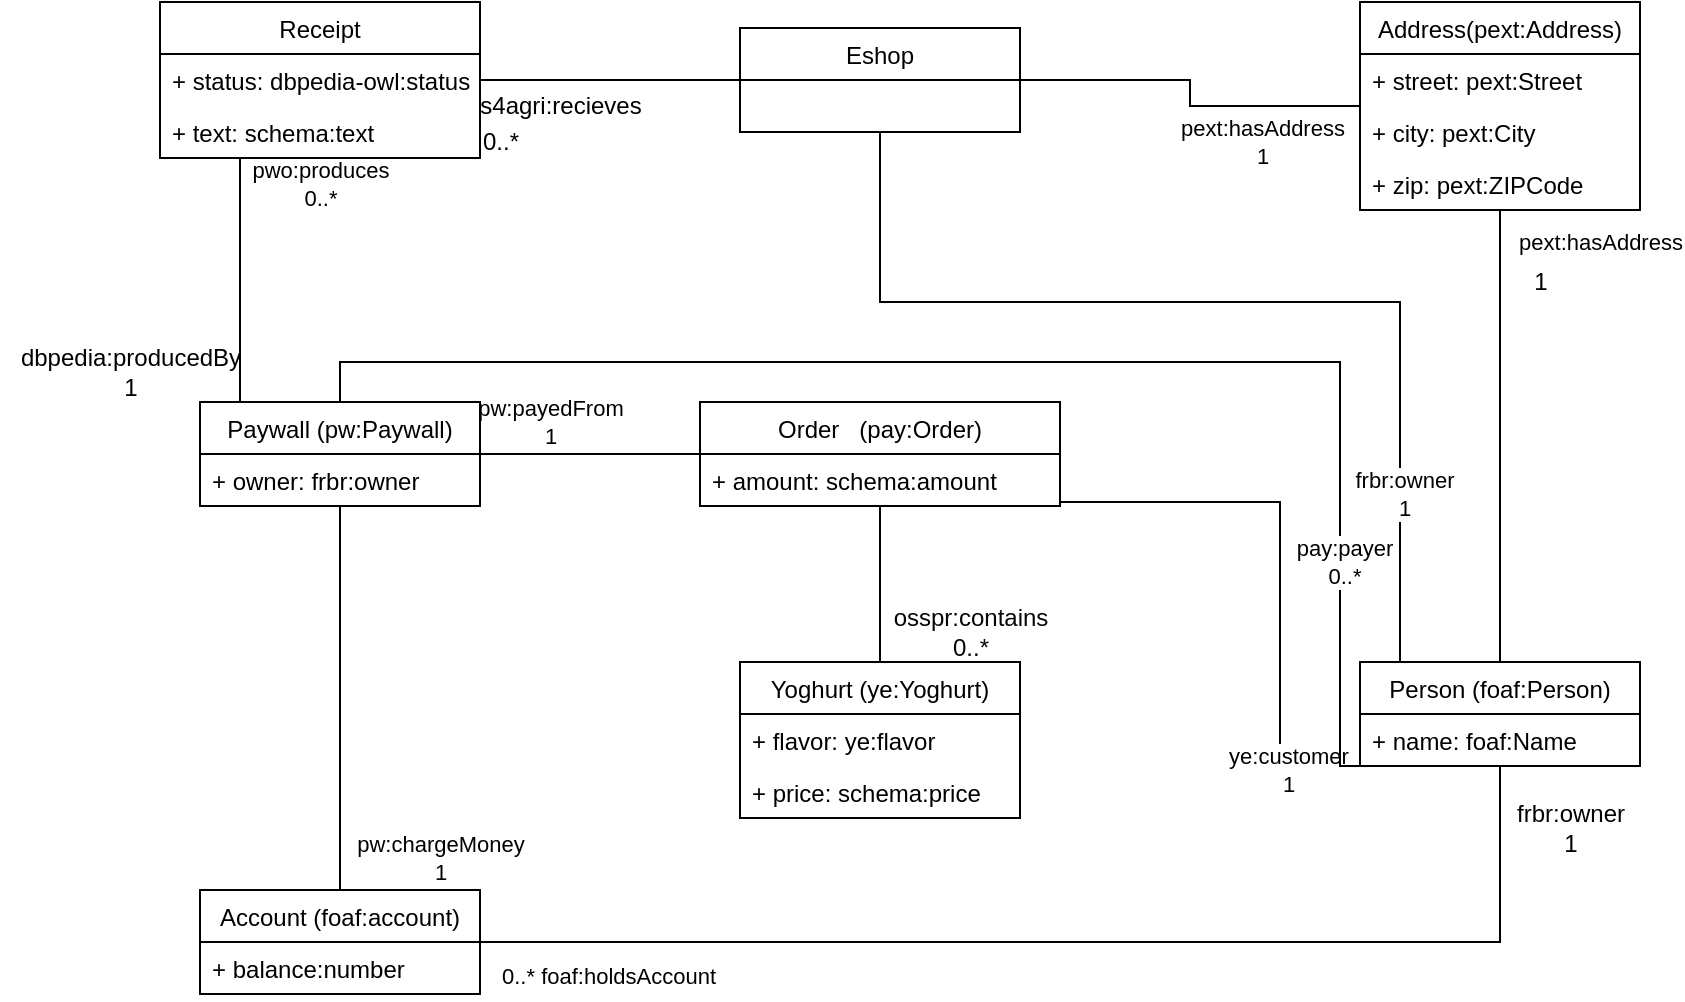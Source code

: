 <mxfile version="14.6.13" type="device"><diagram id="iH3Hz4BsVpQQMrgSy0bL" name="Page-1"><mxGraphModel dx="2576" dy="800" grid="1" gridSize="10" guides="1" tooltips="1" connect="1" arrows="1" fold="1" page="1" pageScale="1" pageWidth="1200" pageHeight="1600" math="0" shadow="0"><root><mxCell id="0"/><mxCell id="1" parent="0"/><mxCell id="rYzeqXxMH45nVFzDTZcA-62" style="edgeStyle=orthogonalEdgeStyle;rounded=0;orthogonalLoop=1;jettySize=auto;html=1;fontColor=none;endArrow=none;endFill=0;" parent="1" source="rYzeqXxMH45nVFzDTZcA-1" target="rYzeqXxMH45nVFzDTZcA-22" edge="1"><mxGeometry relative="1" as="geometry"/></mxCell><mxCell id="rYzeqXxMH45nVFzDTZcA-63" value="&lt;div&gt;pw:payedFrom&lt;/div&gt;&lt;div&gt;&lt;font color=&quot;#E6D0DE&quot;&gt;&lt;font color=&quot;#000000&quot;&gt;1&lt;/font&gt;&lt;br&gt;&lt;/font&gt;&lt;/div&gt;" style="edgeLabel;html=1;align=center;verticalAlign=middle;resizable=0;points=[];fontColor=none;" parent="rYzeqXxMH45nVFzDTZcA-62" vertex="1" connectable="0"><mxGeometry x="0.233" relative="1" as="geometry"><mxPoint x="-7" y="-16" as="offset"/></mxGeometry></mxCell><mxCell id="rYzeqXxMH45nVFzDTZcA-1" value="Order   (pay:Order)" style="swimlane;fontStyle=0;childLayout=stackLayout;horizontal=1;startSize=26;fillColor=none;horizontalStack=0;resizeParent=1;resizeParentMax=0;resizeLast=0;collapsible=1;marginBottom=0;" parent="1" vertex="1"><mxGeometry x="330" y="240" width="180" height="52" as="geometry"/></mxCell><mxCell id="rYzeqXxMH45nVFzDTZcA-3" value="+ amount: schema:amount" style="text;strokeColor=none;fillColor=none;align=left;verticalAlign=top;spacingLeft=4;spacingRight=4;overflow=hidden;rotatable=0;points=[[0,0.5],[1,0.5]];portConstraint=eastwest;" parent="rYzeqXxMH45nVFzDTZcA-1" vertex="1"><mxGeometry y="26" width="180" height="26" as="geometry"/></mxCell><mxCell id="rYzeqXxMH45nVFzDTZcA-44" style="edgeStyle=orthogonalEdgeStyle;rounded=0;orthogonalLoop=1;jettySize=auto;html=1;endArrow=none;endFill=0;" parent="1" source="rYzeqXxMH45nVFzDTZcA-5" target="rYzeqXxMH45nVFzDTZcA-14" edge="1"><mxGeometry relative="1" as="geometry"/></mxCell><mxCell id="rYzeqXxMH45nVFzDTZcA-45" value="pext:hasAddress" style="edgeLabel;html=1;align=center;verticalAlign=middle;resizable=0;points=[];" parent="rYzeqXxMH45nVFzDTZcA-44" vertex="1" connectable="0"><mxGeometry x="0.247" y="-2" relative="1" as="geometry"><mxPoint x="48" y="-69" as="offset"/></mxGeometry></mxCell><mxCell id="rYzeqXxMH45nVFzDTZcA-53" style="edgeStyle=orthogonalEdgeStyle;rounded=0;orthogonalLoop=1;jettySize=auto;html=1;fontColor=#E6D0DE;endArrow=none;endFill=0;" parent="1" source="rYzeqXxMH45nVFzDTZcA-5" edge="1"><mxGeometry relative="1" as="geometry"><Array as="points"><mxPoint x="620" y="422"/><mxPoint x="620" y="290"/></Array><mxPoint x="510" y="290.0" as="targetPoint"/></mxGeometry></mxCell><mxCell id="aIXJ-rFbpL7HegaQb5e9-1" value="&lt;div&gt;ye:customer&lt;/div&gt;&lt;div&gt;1&lt;br&gt;&lt;/div&gt;" style="edgeLabel;html=1;align=center;verticalAlign=middle;resizable=0;points=[];fontColor=#000000;" parent="rYzeqXxMH45nVFzDTZcA-53" vertex="1" connectable="0"><mxGeometry x="-0.745" y="2" relative="1" as="geometry"><mxPoint as="offset"/></mxGeometry></mxCell><mxCell id="rYzeqXxMH45nVFzDTZcA-5" value="Person (foaf:Person)" style="swimlane;fontStyle=0;childLayout=stackLayout;horizontal=1;startSize=26;fillColor=none;horizontalStack=0;resizeParent=1;resizeParentMax=0;resizeLast=0;collapsible=1;marginBottom=0;" parent="1" vertex="1"><mxGeometry x="660" y="370" width="140" height="52" as="geometry"/></mxCell><mxCell id="rYzeqXxMH45nVFzDTZcA-6" value="+ name: foaf:Name" style="text;strokeColor=none;fillColor=none;align=left;verticalAlign=top;spacingLeft=4;spacingRight=4;overflow=hidden;rotatable=0;points=[[0,0.5],[1,0.5]];portConstraint=eastwest;" parent="rYzeqXxMH45nVFzDTZcA-5" vertex="1"><mxGeometry y="26" width="140" height="26" as="geometry"/></mxCell><mxCell id="rYzeqXxMH45nVFzDTZcA-51" style="edgeStyle=orthogonalEdgeStyle;rounded=0;orthogonalLoop=1;jettySize=auto;html=1;fontColor=#080707;endArrow=none;endFill=0;" parent="1" source="rYzeqXxMH45nVFzDTZcA-10" target="rYzeqXxMH45nVFzDTZcA-1" edge="1"><mxGeometry relative="1" as="geometry"/></mxCell><mxCell id="rYzeqXxMH45nVFzDTZcA-10" value="Yoghurt (ye:Yoghurt)" style="swimlane;fontStyle=0;childLayout=stackLayout;horizontal=1;startSize=26;fillColor=none;horizontalStack=0;resizeParent=1;resizeParentMax=0;resizeLast=0;collapsible=1;marginBottom=0;" parent="1" vertex="1"><mxGeometry x="350" y="370" width="140" height="78" as="geometry"/></mxCell><mxCell id="rYzeqXxMH45nVFzDTZcA-12" value="+ flavor: ye:flavor" style="text;strokeColor=none;fillColor=none;align=left;verticalAlign=top;spacingLeft=4;spacingRight=4;overflow=hidden;rotatable=0;points=[[0,0.5],[1,0.5]];portConstraint=eastwest;" parent="rYzeqXxMH45nVFzDTZcA-10" vertex="1"><mxGeometry y="26" width="140" height="26" as="geometry"/></mxCell><mxCell id="rYzeqXxMH45nVFzDTZcA-13" value="+ price: schema:price" style="text;strokeColor=none;fillColor=none;align=left;verticalAlign=top;spacingLeft=4;spacingRight=4;overflow=hidden;rotatable=0;points=[[0,0.5],[1,0.5]];portConstraint=eastwest;" parent="rYzeqXxMH45nVFzDTZcA-10" vertex="1"><mxGeometry y="52" width="140" height="26" as="geometry"/></mxCell><mxCell id="rYzeqXxMH45nVFzDTZcA-14" value="Address(pext:Address)" style="swimlane;fontStyle=0;childLayout=stackLayout;horizontal=1;startSize=26;fillColor=none;horizontalStack=0;resizeParent=1;resizeParentMax=0;resizeLast=0;collapsible=1;marginBottom=0;" parent="1" vertex="1"><mxGeometry x="660" y="40" width="140" height="104" as="geometry"/></mxCell><mxCell id="rYzeqXxMH45nVFzDTZcA-15" value="+ street: pext:Street" style="text;strokeColor=none;fillColor=none;align=left;verticalAlign=top;spacingLeft=4;spacingRight=4;overflow=hidden;rotatable=0;points=[[0,0.5],[1,0.5]];portConstraint=eastwest;" parent="rYzeqXxMH45nVFzDTZcA-14" vertex="1"><mxGeometry y="26" width="140" height="26" as="geometry"/></mxCell><mxCell id="olLpTlCN6azwz4S4PQLR-1" value="+ city: pext:City" style="text;strokeColor=none;fillColor=none;align=left;verticalAlign=top;spacingLeft=4;spacingRight=4;overflow=hidden;rotatable=0;points=[[0,0.5],[1,0.5]];portConstraint=eastwest;" parent="rYzeqXxMH45nVFzDTZcA-14" vertex="1"><mxGeometry y="52" width="140" height="26" as="geometry"/></mxCell><mxCell id="rYzeqXxMH45nVFzDTZcA-16" value="+ zip: pext:ZIPCode" style="text;strokeColor=none;fillColor=none;align=left;verticalAlign=top;spacingLeft=4;spacingRight=4;overflow=hidden;rotatable=0;points=[[0,0.5],[1,0.5]];portConstraint=eastwest;" parent="rYzeqXxMH45nVFzDTZcA-14" vertex="1"><mxGeometry y="78" width="140" height="26" as="geometry"/></mxCell><mxCell id="rYzeqXxMH45nVFzDTZcA-47" style="edgeStyle=orthogonalEdgeStyle;rounded=0;orthogonalLoop=1;jettySize=auto;html=1;endArrow=none;endFill=0;" parent="1" source="rYzeqXxMH45nVFzDTZcA-18" target="rYzeqXxMH45nVFzDTZcA-14" edge="1"><mxGeometry relative="1" as="geometry"/></mxCell><mxCell id="rYzeqXxMH45nVFzDTZcA-48" value="&lt;div&gt;pext:hasAddress&lt;/div&gt;&lt;div&gt;1&lt;br&gt;&lt;/div&gt;" style="edgeLabel;html=1;align=center;verticalAlign=middle;resizable=0;points=[];" parent="rYzeqXxMH45nVFzDTZcA-47" vertex="1" connectable="0"><mxGeometry x="0.141" relative="1" as="geometry"><mxPoint x="29" y="18" as="offset"/></mxGeometry></mxCell><mxCell id="rYzeqXxMH45nVFzDTZcA-49" style="edgeStyle=orthogonalEdgeStyle;rounded=0;orthogonalLoop=1;jettySize=auto;html=1;endArrow=none;endFill=0;" parent="1" source="rYzeqXxMH45nVFzDTZcA-18" target="rYzeqXxMH45nVFzDTZcA-5" edge="1"><mxGeometry relative="1" as="geometry"><Array as="points"><mxPoint x="420" y="190"/><mxPoint x="680" y="190"/></Array></mxGeometry></mxCell><mxCell id="aIXJ-rFbpL7HegaQb5e9-3" value="&lt;div&gt;frbr:owner&lt;/div&gt;&lt;div&gt;1&lt;br&gt;&lt;/div&gt;" style="edgeLabel;html=1;align=center;verticalAlign=middle;resizable=0;points=[];fontColor=#000000;" parent="rYzeqXxMH45nVFzDTZcA-49" vertex="1" connectable="0"><mxGeometry x="0.598" y="2" relative="1" as="geometry"><mxPoint y="21" as="offset"/></mxGeometry></mxCell><mxCell id="rYzeqXxMH45nVFzDTZcA-18" value="Eshop" style="swimlane;fontStyle=0;childLayout=stackLayout;horizontal=1;startSize=26;fillColor=none;horizontalStack=0;resizeParent=1;resizeParentMax=0;resizeLast=0;collapsible=1;marginBottom=0;" parent="1" vertex="1"><mxGeometry x="350" y="53" width="140" height="52" as="geometry"/></mxCell><mxCell id="rYzeqXxMH45nVFzDTZcA-56" style="edgeStyle=orthogonalEdgeStyle;rounded=0;orthogonalLoop=1;jettySize=auto;html=1;fontColor=#E6D0DE;endArrow=none;endFill=0;" parent="1" source="rYzeqXxMH45nVFzDTZcA-22" target="rYzeqXxMH45nVFzDTZcA-5" edge="1"><mxGeometry relative="1" as="geometry"><Array as="points"><mxPoint x="150" y="220"/><mxPoint x="650" y="220"/><mxPoint x="650" y="422"/></Array></mxGeometry></mxCell><mxCell id="rYzeqXxMH45nVFzDTZcA-58" value="Text" style="edgeLabel;html=1;align=center;verticalAlign=middle;resizable=0;points=[];noLabel=1;fontColor=none;" parent="rYzeqXxMH45nVFzDTZcA-56" vertex="1" connectable="0"><mxGeometry x="0.54" y="2" relative="1" as="geometry"><mxPoint as="offset"/></mxGeometry></mxCell><mxCell id="rYzeqXxMH45nVFzDTZcA-59" value="&lt;div&gt;pay:payer&lt;/div&gt;&lt;div&gt;0..*&lt;/div&gt;" style="edgeLabel;html=1;align=center;verticalAlign=middle;resizable=0;points=[];fontColor=none;" parent="rYzeqXxMH45nVFzDTZcA-56" vertex="1" connectable="0"><mxGeometry x="0.502" y="2" relative="1" as="geometry"><mxPoint y="70" as="offset"/></mxGeometry></mxCell><mxCell id="rYzeqXxMH45nVFzDTZcA-64" style="edgeStyle=orthogonalEdgeStyle;rounded=0;orthogonalLoop=1;jettySize=auto;html=1;fontColor=none;endArrow=none;endFill=0;" parent="1" source="rYzeqXxMH45nVFzDTZcA-22" target="rYzeqXxMH45nVFzDTZcA-34" edge="1"><mxGeometry relative="1" as="geometry"><Array as="points"><mxPoint x="100" y="170"/><mxPoint x="100" y="170"/></Array></mxGeometry></mxCell><mxCell id="rYzeqXxMH45nVFzDTZcA-65" value="&lt;div&gt;pwo:produces&lt;/div&gt;&lt;div&gt;0..*&lt;br&gt;&lt;/div&gt;" style="edgeLabel;html=1;align=center;verticalAlign=middle;resizable=0;points=[];fontColor=none;" parent="rYzeqXxMH45nVFzDTZcA-64" vertex="1" connectable="0"><mxGeometry x="0.197" relative="1" as="geometry"><mxPoint x="40" y="-36" as="offset"/></mxGeometry></mxCell><mxCell id="rYzeqXxMH45nVFzDTZcA-22" value="Paywall (pw:Paywall)" style="swimlane;fontStyle=0;childLayout=stackLayout;horizontal=1;startSize=26;fillColor=none;horizontalStack=0;resizeParent=1;resizeParentMax=0;resizeLast=0;collapsible=1;marginBottom=0;" parent="1" vertex="1"><mxGeometry x="80" y="240" width="140" height="52" as="geometry"/></mxCell><mxCell id="rYzeqXxMH45nVFzDTZcA-24" value="+ owner: frbr:owner" style="text;strokeColor=none;fillColor=none;align=left;verticalAlign=top;spacingLeft=4;spacingRight=4;overflow=hidden;rotatable=0;points=[[0,0.5],[1,0.5]];portConstraint=eastwest;" parent="rYzeqXxMH45nVFzDTZcA-22" vertex="1"><mxGeometry y="26" width="140" height="26" as="geometry"/></mxCell><mxCell id="rYzeqXxMH45nVFzDTZcA-38" style="edgeStyle=orthogonalEdgeStyle;rounded=0;orthogonalLoop=1;jettySize=auto;html=1;endArrow=none;endFill=0;" parent="1" source="rYzeqXxMH45nVFzDTZcA-26" target="rYzeqXxMH45nVFzDTZcA-22" edge="1"><mxGeometry relative="1" as="geometry"><mxPoint x="148.46" y="317.402" as="targetPoint"/></mxGeometry></mxCell><mxCell id="rYzeqXxMH45nVFzDTZcA-40" value="&lt;div&gt;&lt;font color=&quot;#000000&quot;&gt;pw:chargeMoney&lt;/font&gt;&lt;/div&gt;&lt;div&gt;&lt;font color=&quot;#E6D0DE&quot;&gt;&lt;font color=&quot;#000000&quot;&gt;1&lt;/font&gt;&lt;br&gt;&lt;/font&gt;&lt;/div&gt;" style="edgeLabel;html=1;align=center;verticalAlign=middle;resizable=0;points=[];fontColor=#080707;" parent="rYzeqXxMH45nVFzDTZcA-38" vertex="1" connectable="0"><mxGeometry x="-0.125" relative="1" as="geometry"><mxPoint x="50" y="68" as="offset"/></mxGeometry></mxCell><mxCell id="rYzeqXxMH45nVFzDTZcA-41" style="edgeStyle=orthogonalEdgeStyle;rounded=0;orthogonalLoop=1;jettySize=auto;html=1;endArrow=none;endFill=0;" parent="1" source="rYzeqXxMH45nVFzDTZcA-26" target="rYzeqXxMH45nVFzDTZcA-5" edge="1"><mxGeometry relative="1" as="geometry"/></mxCell><mxCell id="rYzeqXxMH45nVFzDTZcA-42" value="0..* foaf:holdsAccount" style="edgeLabel;html=1;align=center;verticalAlign=middle;resizable=0;points=[];" parent="rYzeqXxMH45nVFzDTZcA-41" vertex="1" connectable="0"><mxGeometry x="-0.043" y="-3" relative="1" as="geometry"><mxPoint x="-222" y="14" as="offset"/></mxGeometry></mxCell><mxCell id="rYzeqXxMH45nVFzDTZcA-26" value="Account (foaf:account)" style="swimlane;fontStyle=0;childLayout=stackLayout;horizontal=1;startSize=26;fillColor=none;horizontalStack=0;resizeParent=1;resizeParentMax=0;resizeLast=0;collapsible=1;marginBottom=0;" parent="1" vertex="1"><mxGeometry x="80" y="484" width="140" height="52" as="geometry"/></mxCell><mxCell id="rYzeqXxMH45nVFzDTZcA-28" value="+ balance:number" style="text;strokeColor=none;fillColor=none;align=left;verticalAlign=top;spacingLeft=4;spacingRight=4;overflow=hidden;rotatable=0;points=[[0,0.5],[1,0.5]];portConstraint=eastwest;" parent="rYzeqXxMH45nVFzDTZcA-26" vertex="1"><mxGeometry y="26" width="140" height="26" as="geometry"/></mxCell><mxCell id="olLpTlCN6azwz4S4PQLR-4" style="edgeStyle=orthogonalEdgeStyle;rounded=0;orthogonalLoop=1;jettySize=auto;html=1;endArrow=none;endFill=0;" parent="1" source="rYzeqXxMH45nVFzDTZcA-34" target="rYzeqXxMH45nVFzDTZcA-18" edge="1"><mxGeometry relative="1" as="geometry"/></mxCell><mxCell id="rYzeqXxMH45nVFzDTZcA-34" value="Receipt" style="swimlane;fontStyle=0;childLayout=stackLayout;horizontal=1;startSize=26;fillColor=none;horizontalStack=0;resizeParent=1;resizeParentMax=0;resizeLast=0;collapsible=1;marginBottom=0;" parent="1" vertex="1"><mxGeometry x="60" y="40" width="160" height="78" as="geometry"/></mxCell><mxCell id="rYzeqXxMH45nVFzDTZcA-35" value="+ status: dbpedia-owl:status" style="text;strokeColor=none;fillColor=none;align=left;verticalAlign=top;spacingLeft=4;spacingRight=4;overflow=hidden;rotatable=0;points=[[0,0.5],[1,0.5]];portConstraint=eastwest;" parent="rYzeqXxMH45nVFzDTZcA-34" vertex="1"><mxGeometry y="26" width="160" height="26" as="geometry"/></mxCell><mxCell id="rYzeqXxMH45nVFzDTZcA-36" value="+ text: schema:text" style="text;strokeColor=none;fillColor=none;align=left;verticalAlign=top;spacingLeft=4;spacingRight=4;overflow=hidden;rotatable=0;points=[[0,0.5],[1,0.5]];portConstraint=eastwest;" parent="rYzeqXxMH45nVFzDTZcA-34" vertex="1"><mxGeometry y="52" width="160" height="26" as="geometry"/></mxCell><mxCell id="rYzeqXxMH45nVFzDTZcA-52" value="&lt;div&gt;osspr:contains&lt;/div&gt;&lt;div&gt;0..*&lt;br&gt;&lt;/div&gt;" style="text;html=1;align=center;verticalAlign=middle;resizable=0;points=[];autosize=1;strokeColor=none;fontColor=#080707;" parent="1" vertex="1"><mxGeometry x="420" y="340" width="90" height="30" as="geometry"/></mxCell><mxCell id="olLpTlCN6azwz4S4PQLR-2" value="1" style="text;html=1;align=center;verticalAlign=middle;resizable=0;points=[];autosize=1;strokeColor=none;" parent="1" vertex="1"><mxGeometry x="740" y="170" width="20" height="20" as="geometry"/></mxCell><mxCell id="olLpTlCN6azwz4S4PQLR-5" value="s4agri:recieves" style="text;html=1;align=center;verticalAlign=middle;resizable=0;points=[];autosize=1;strokeColor=none;" parent="1" vertex="1"><mxGeometry x="210" y="82" width="100" height="20" as="geometry"/></mxCell><mxCell id="olLpTlCN6azwz4S4PQLR-6" value="0..*" style="text;html=1;align=center;verticalAlign=middle;resizable=0;points=[];autosize=1;strokeColor=none;" parent="1" vertex="1"><mxGeometry x="215" y="100" width="30" height="20" as="geometry"/></mxCell><mxCell id="olLpTlCN6azwz4S4PQLR-8" value="&lt;div&gt;dbpedia:producedBy&lt;/div&gt;&lt;div&gt;1&lt;br&gt;&lt;/div&gt;" style="text;html=1;align=center;verticalAlign=middle;resizable=0;points=[];autosize=1;strokeColor=none;fontColor=#000000;" parent="1" vertex="1"><mxGeometry x="-20" y="210" width="130" height="30" as="geometry"/></mxCell><mxCell id="aIXJ-rFbpL7HegaQb5e9-2" value="&lt;div&gt;frbr:owner&lt;/div&gt;&lt;div&gt;1&lt;br&gt;&lt;/div&gt;" style="text;html=1;align=center;verticalAlign=middle;resizable=0;points=[];autosize=1;strokeColor=none;fontColor=#000000;" parent="1" vertex="1"><mxGeometry x="730" y="438" width="70" height="30" as="geometry"/></mxCell></root></mxGraphModel></diagram></mxfile>